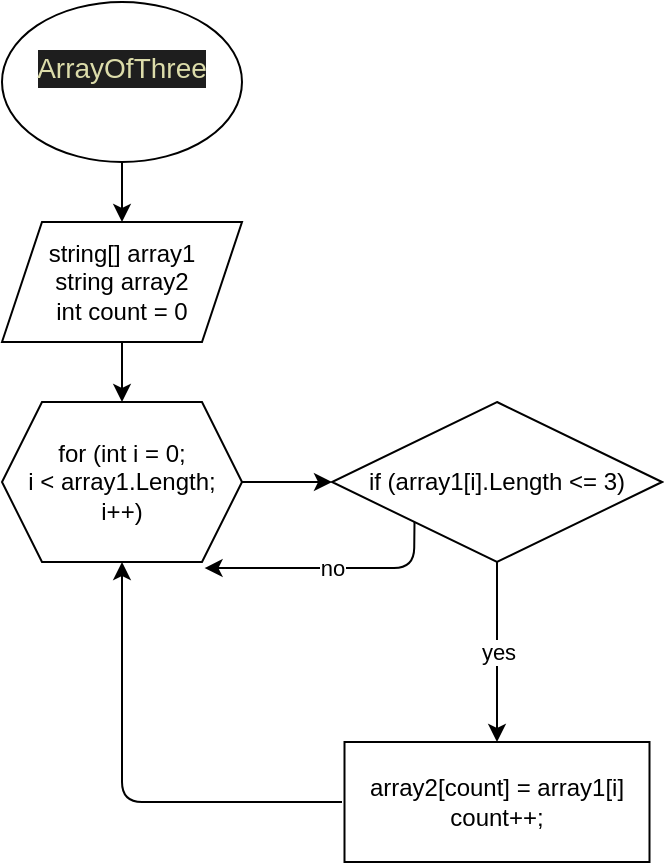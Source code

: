 <mxfile>
    <diagram id="784CZue_gIY408MA-YAH" name="Page-1">
        <mxGraphModel dx="576" dy="275" grid="1" gridSize="10" guides="1" tooltips="1" connect="1" arrows="1" fold="1" page="1" pageScale="1" pageWidth="850" pageHeight="1100" math="0" shadow="0">
            <root>
                <mxCell id="0"/>
                <mxCell id="1" parent="0"/>
                <mxCell id="4" value="" style="edgeStyle=none;html=1;" edge="1" parent="1" source="2" target="3">
                    <mxGeometry relative="1" as="geometry"/>
                </mxCell>
                <mxCell id="2" value="&#10;&lt;div style=&quot;color: rgb(212, 212, 212); background-color: rgb(30, 30, 30); font-weight: normal; font-size: 14px; line-height: 19px;&quot;&gt;&lt;div&gt;&lt;span style=&quot;color: #dcdcaa;&quot;&gt;ArrayOfThree&lt;/span&gt;&lt;/div&gt;&lt;/div&gt;&#10;&#10;" style="ellipse;whiteSpace=wrap;html=1;" vertex="1" parent="1">
                    <mxGeometry x="220" y="10" width="120" height="80" as="geometry"/>
                </mxCell>
                <mxCell id="7" value="" style="edgeStyle=none;html=1;" edge="1" parent="1" source="3" target="6">
                    <mxGeometry relative="1" as="geometry"/>
                </mxCell>
                <mxCell id="3" value="string[] array1&lt;br&gt;string array2&lt;br&gt;int count = 0" style="shape=parallelogram;perimeter=parallelogramPerimeter;whiteSpace=wrap;html=1;fixedSize=1;" vertex="1" parent="1">
                    <mxGeometry x="220" y="120" width="120" height="60" as="geometry"/>
                </mxCell>
                <mxCell id="9" value="" style="edgeStyle=none;html=1;" edge="1" parent="1" source="6" target="8">
                    <mxGeometry relative="1" as="geometry"/>
                </mxCell>
                <mxCell id="6" value="for (int i = 0;&lt;br&gt;i &amp;lt; array1.Length;&lt;br&gt;i++)" style="shape=hexagon;perimeter=hexagonPerimeter2;whiteSpace=wrap;html=1;fixedSize=1;" vertex="1" parent="1">
                    <mxGeometry x="220" y="210" width="120" height="80" as="geometry"/>
                </mxCell>
                <mxCell id="12" value="yes" style="edgeStyle=none;html=1;" edge="1" parent="1" source="8" target="11">
                    <mxGeometry relative="1" as="geometry"/>
                </mxCell>
                <mxCell id="8" value="if (array1[i].Length &amp;lt;= 3)" style="rhombus;whiteSpace=wrap;html=1;" vertex="1" parent="1">
                    <mxGeometry x="385" y="210" width="165" height="80" as="geometry"/>
                </mxCell>
                <mxCell id="11" value="array2[count] = array1[i]&lt;br&gt;count++;" style="whiteSpace=wrap;html=1;" vertex="1" parent="1">
                    <mxGeometry x="391.25" y="380" width="152.5" height="60" as="geometry"/>
                </mxCell>
                <mxCell id="15" value="" style="endArrow=classic;html=1;entryX=0.5;entryY=1;entryDx=0;entryDy=0;" edge="1" parent="1" target="6">
                    <mxGeometry width="50" height="50" relative="1" as="geometry">
                        <mxPoint x="390" y="410" as="sourcePoint"/>
                        <mxPoint x="320" y="320" as="targetPoint"/>
                        <Array as="points">
                            <mxPoint x="280" y="410"/>
                        </Array>
                    </mxGeometry>
                </mxCell>
                <mxCell id="18" value="no" style="endArrow=classic;html=1;exitX=0;exitY=1;exitDx=0;exitDy=0;entryX=0.844;entryY=1.038;entryDx=0;entryDy=0;entryPerimeter=0;" edge="1" parent="1" source="8" target="6">
                    <mxGeometry width="50" height="50" relative="1" as="geometry">
                        <mxPoint x="270" y="320" as="sourcePoint"/>
                        <mxPoint x="320" y="270" as="targetPoint"/>
                        <Array as="points">
                            <mxPoint x="426" y="293"/>
                        </Array>
                    </mxGeometry>
                </mxCell>
            </root>
        </mxGraphModel>
    </diagram>
</mxfile>
